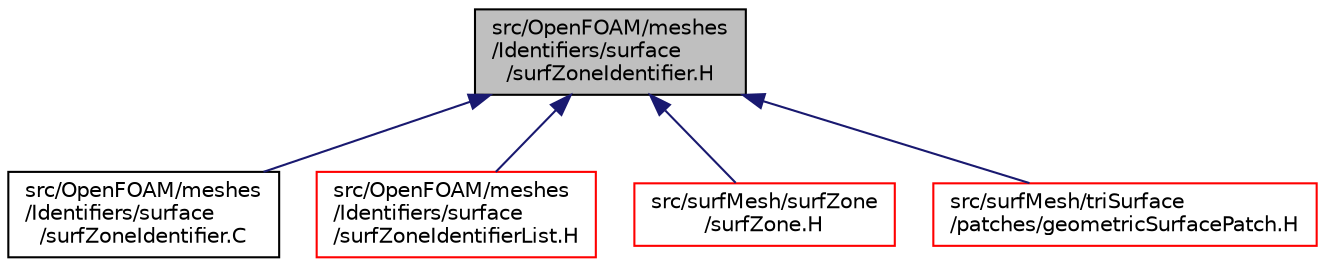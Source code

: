 digraph "src/OpenFOAM/meshes/Identifiers/surface/surfZoneIdentifier.H"
{
  bgcolor="transparent";
  edge [fontname="Helvetica",fontsize="10",labelfontname="Helvetica",labelfontsize="10"];
  node [fontname="Helvetica",fontsize="10",shape=record];
  Node1 [label="src/OpenFOAM/meshes\l/Identifiers/surface\l/surfZoneIdentifier.H",height=0.2,width=0.4,color="black", fillcolor="grey75", style="filled" fontcolor="black"];
  Node1 -> Node2 [dir="back",color="midnightblue",fontsize="10",style="solid",fontname="Helvetica"];
  Node2 [label="src/OpenFOAM/meshes\l/Identifiers/surface\l/surfZoneIdentifier.C",height=0.2,width=0.4,color="black",URL="$surfZoneIdentifier_8C.html"];
  Node1 -> Node3 [dir="back",color="midnightblue",fontsize="10",style="solid",fontname="Helvetica"];
  Node3 [label="src/OpenFOAM/meshes\l/Identifiers/surface\l/surfZoneIdentifierList.H",height=0.2,width=0.4,color="red",URL="$surfZoneIdentifierList_8H.html"];
  Node1 -> Node4 [dir="back",color="midnightblue",fontsize="10",style="solid",fontname="Helvetica"];
  Node4 [label="src/surfMesh/surfZone\l/surfZone.H",height=0.2,width=0.4,color="red",URL="$surfZone_8H.html"];
  Node1 -> Node5 [dir="back",color="midnightblue",fontsize="10",style="solid",fontname="Helvetica"];
  Node5 [label="src/surfMesh/triSurface\l/patches/geometricSurfacePatch.H",height=0.2,width=0.4,color="red",URL="$geometricSurfacePatch_8H.html"];
}
